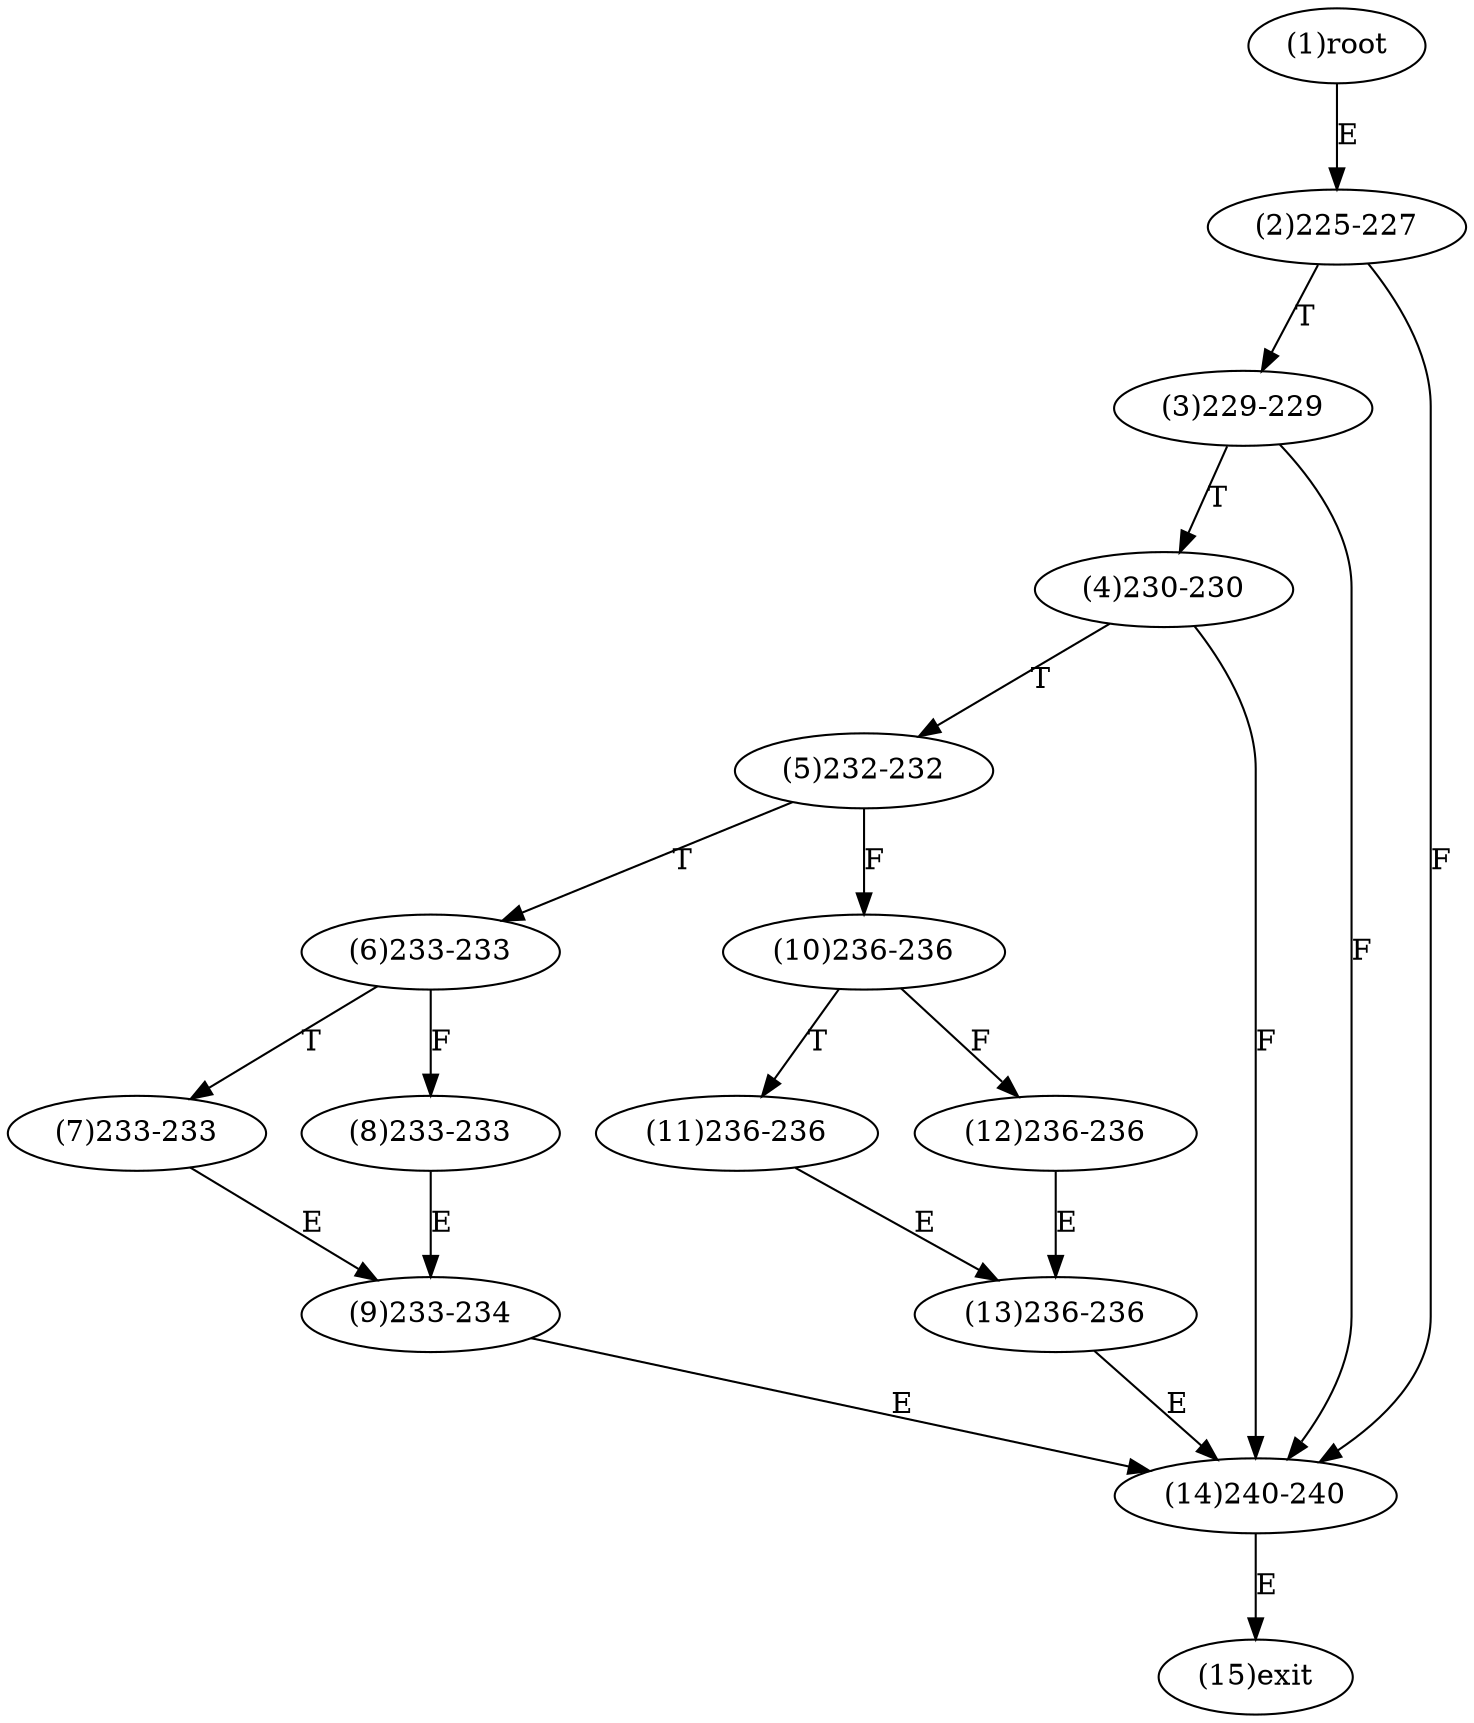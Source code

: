 digraph "" { 
1[ label="(1)root"];
2[ label="(2)225-227"];
3[ label="(3)229-229"];
4[ label="(4)230-230"];
5[ label="(5)232-232"];
6[ label="(6)233-233"];
7[ label="(7)233-233"];
8[ label="(8)233-233"];
9[ label="(9)233-234"];
10[ label="(10)236-236"];
11[ label="(11)236-236"];
12[ label="(12)236-236"];
13[ label="(13)236-236"];
14[ label="(14)240-240"];
15[ label="(15)exit"];
1->2[ label="E"];
2->14[ label="F"];
2->3[ label="T"];
3->14[ label="F"];
3->4[ label="T"];
4->14[ label="F"];
4->5[ label="T"];
5->10[ label="F"];
5->6[ label="T"];
6->8[ label="F"];
6->7[ label="T"];
7->9[ label="E"];
8->9[ label="E"];
9->14[ label="E"];
10->12[ label="F"];
10->11[ label="T"];
11->13[ label="E"];
12->13[ label="E"];
13->14[ label="E"];
14->15[ label="E"];
}